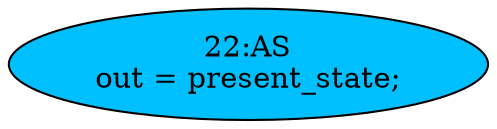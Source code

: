 strict digraph "" {
	node [label="\N"];
	"22:AS"	[ast="<pyverilog.vparser.ast.Assign object at 0x7feca16b3d50>",
		def_var="['out']",
		fillcolor=deepskyblue,
		label="22:AS
out = present_state;",
		statements="[]",
		style=filled,
		typ=Assign,
		use_var="['present_state']"];
}
